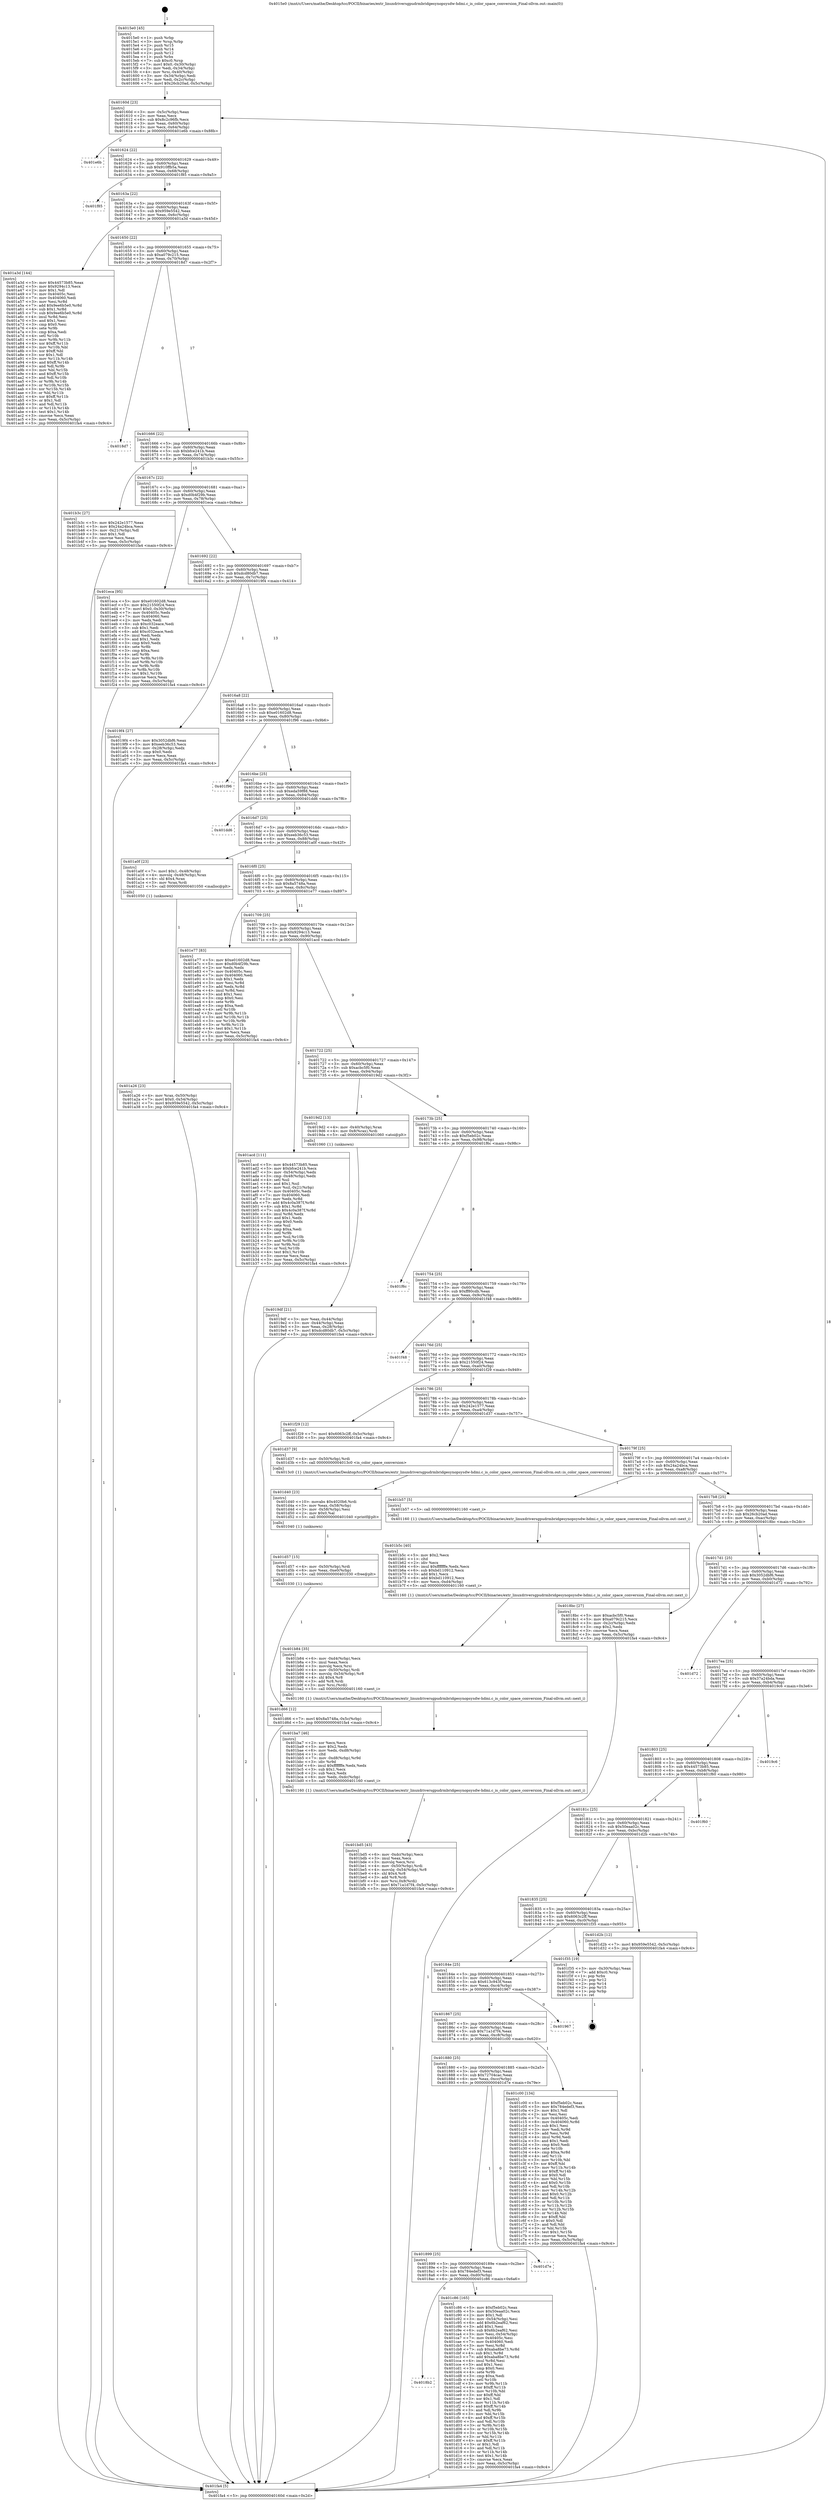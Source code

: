 digraph "0x4015e0" {
  label = "0x4015e0 (/mnt/c/Users/mathe/Desktop/tcc/POCII/binaries/extr_linuxdriversgpudrmbridgesynopsysdw-hdmi.c_is_color_space_conversion_Final-ollvm.out::main(0))"
  labelloc = "t"
  node[shape=record]

  Entry [label="",width=0.3,height=0.3,shape=circle,fillcolor=black,style=filled]
  "0x40160d" [label="{
     0x40160d [23]\l
     | [instrs]\l
     &nbsp;&nbsp;0x40160d \<+3\>: mov -0x5c(%rbp),%eax\l
     &nbsp;&nbsp;0x401610 \<+2\>: mov %eax,%ecx\l
     &nbsp;&nbsp;0x401612 \<+6\>: sub $0x8c2c96fb,%ecx\l
     &nbsp;&nbsp;0x401618 \<+3\>: mov %eax,-0x60(%rbp)\l
     &nbsp;&nbsp;0x40161b \<+3\>: mov %ecx,-0x64(%rbp)\l
     &nbsp;&nbsp;0x40161e \<+6\>: je 0000000000401e6b \<main+0x88b\>\l
  }"]
  "0x401e6b" [label="{
     0x401e6b\l
  }", style=dashed]
  "0x401624" [label="{
     0x401624 [22]\l
     | [instrs]\l
     &nbsp;&nbsp;0x401624 \<+5\>: jmp 0000000000401629 \<main+0x49\>\l
     &nbsp;&nbsp;0x401629 \<+3\>: mov -0x60(%rbp),%eax\l
     &nbsp;&nbsp;0x40162c \<+5\>: sub $0x910ffb5a,%eax\l
     &nbsp;&nbsp;0x401631 \<+3\>: mov %eax,-0x68(%rbp)\l
     &nbsp;&nbsp;0x401634 \<+6\>: je 0000000000401f85 \<main+0x9a5\>\l
  }"]
  Exit [label="",width=0.3,height=0.3,shape=circle,fillcolor=black,style=filled,peripheries=2]
  "0x401f85" [label="{
     0x401f85\l
  }", style=dashed]
  "0x40163a" [label="{
     0x40163a [22]\l
     | [instrs]\l
     &nbsp;&nbsp;0x40163a \<+5\>: jmp 000000000040163f \<main+0x5f\>\l
     &nbsp;&nbsp;0x40163f \<+3\>: mov -0x60(%rbp),%eax\l
     &nbsp;&nbsp;0x401642 \<+5\>: sub $0x959e5542,%eax\l
     &nbsp;&nbsp;0x401647 \<+3\>: mov %eax,-0x6c(%rbp)\l
     &nbsp;&nbsp;0x40164a \<+6\>: je 0000000000401a3d \<main+0x45d\>\l
  }"]
  "0x401d66" [label="{
     0x401d66 [12]\l
     | [instrs]\l
     &nbsp;&nbsp;0x401d66 \<+7\>: movl $0x8a5748a,-0x5c(%rbp)\l
     &nbsp;&nbsp;0x401d6d \<+5\>: jmp 0000000000401fa4 \<main+0x9c4\>\l
  }"]
  "0x401a3d" [label="{
     0x401a3d [144]\l
     | [instrs]\l
     &nbsp;&nbsp;0x401a3d \<+5\>: mov $0x44573b85,%eax\l
     &nbsp;&nbsp;0x401a42 \<+5\>: mov $0x9294c13,%ecx\l
     &nbsp;&nbsp;0x401a47 \<+2\>: mov $0x1,%dl\l
     &nbsp;&nbsp;0x401a49 \<+7\>: mov 0x40405c,%esi\l
     &nbsp;&nbsp;0x401a50 \<+7\>: mov 0x404060,%edi\l
     &nbsp;&nbsp;0x401a57 \<+3\>: mov %esi,%r8d\l
     &nbsp;&nbsp;0x401a5a \<+7\>: add $0x9ee6b5e0,%r8d\l
     &nbsp;&nbsp;0x401a61 \<+4\>: sub $0x1,%r8d\l
     &nbsp;&nbsp;0x401a65 \<+7\>: sub $0x9ee6b5e0,%r8d\l
     &nbsp;&nbsp;0x401a6c \<+4\>: imul %r8d,%esi\l
     &nbsp;&nbsp;0x401a70 \<+3\>: and $0x1,%esi\l
     &nbsp;&nbsp;0x401a73 \<+3\>: cmp $0x0,%esi\l
     &nbsp;&nbsp;0x401a76 \<+4\>: sete %r9b\l
     &nbsp;&nbsp;0x401a7a \<+3\>: cmp $0xa,%edi\l
     &nbsp;&nbsp;0x401a7d \<+4\>: setl %r10b\l
     &nbsp;&nbsp;0x401a81 \<+3\>: mov %r9b,%r11b\l
     &nbsp;&nbsp;0x401a84 \<+4\>: xor $0xff,%r11b\l
     &nbsp;&nbsp;0x401a88 \<+3\>: mov %r10b,%bl\l
     &nbsp;&nbsp;0x401a8b \<+3\>: xor $0xff,%bl\l
     &nbsp;&nbsp;0x401a8e \<+3\>: xor $0x1,%dl\l
     &nbsp;&nbsp;0x401a91 \<+3\>: mov %r11b,%r14b\l
     &nbsp;&nbsp;0x401a94 \<+4\>: and $0xff,%r14b\l
     &nbsp;&nbsp;0x401a98 \<+3\>: and %dl,%r9b\l
     &nbsp;&nbsp;0x401a9b \<+3\>: mov %bl,%r15b\l
     &nbsp;&nbsp;0x401a9e \<+4\>: and $0xff,%r15b\l
     &nbsp;&nbsp;0x401aa2 \<+3\>: and %dl,%r10b\l
     &nbsp;&nbsp;0x401aa5 \<+3\>: or %r9b,%r14b\l
     &nbsp;&nbsp;0x401aa8 \<+3\>: or %r10b,%r15b\l
     &nbsp;&nbsp;0x401aab \<+3\>: xor %r15b,%r14b\l
     &nbsp;&nbsp;0x401aae \<+3\>: or %bl,%r11b\l
     &nbsp;&nbsp;0x401ab1 \<+4\>: xor $0xff,%r11b\l
     &nbsp;&nbsp;0x401ab5 \<+3\>: or $0x1,%dl\l
     &nbsp;&nbsp;0x401ab8 \<+3\>: and %dl,%r11b\l
     &nbsp;&nbsp;0x401abb \<+3\>: or %r11b,%r14b\l
     &nbsp;&nbsp;0x401abe \<+4\>: test $0x1,%r14b\l
     &nbsp;&nbsp;0x401ac2 \<+3\>: cmovne %ecx,%eax\l
     &nbsp;&nbsp;0x401ac5 \<+3\>: mov %eax,-0x5c(%rbp)\l
     &nbsp;&nbsp;0x401ac8 \<+5\>: jmp 0000000000401fa4 \<main+0x9c4\>\l
  }"]
  "0x401650" [label="{
     0x401650 [22]\l
     | [instrs]\l
     &nbsp;&nbsp;0x401650 \<+5\>: jmp 0000000000401655 \<main+0x75\>\l
     &nbsp;&nbsp;0x401655 \<+3\>: mov -0x60(%rbp),%eax\l
     &nbsp;&nbsp;0x401658 \<+5\>: sub $0xa079c215,%eax\l
     &nbsp;&nbsp;0x40165d \<+3\>: mov %eax,-0x70(%rbp)\l
     &nbsp;&nbsp;0x401660 \<+6\>: je 00000000004018d7 \<main+0x2f7\>\l
  }"]
  "0x401d57" [label="{
     0x401d57 [15]\l
     | [instrs]\l
     &nbsp;&nbsp;0x401d57 \<+4\>: mov -0x50(%rbp),%rdi\l
     &nbsp;&nbsp;0x401d5b \<+6\>: mov %eax,-0xe0(%rbp)\l
     &nbsp;&nbsp;0x401d61 \<+5\>: call 0000000000401030 \<free@plt\>\l
     | [calls]\l
     &nbsp;&nbsp;0x401030 \{1\} (unknown)\l
  }"]
  "0x4018d7" [label="{
     0x4018d7\l
  }", style=dashed]
  "0x401666" [label="{
     0x401666 [22]\l
     | [instrs]\l
     &nbsp;&nbsp;0x401666 \<+5\>: jmp 000000000040166b \<main+0x8b\>\l
     &nbsp;&nbsp;0x40166b \<+3\>: mov -0x60(%rbp),%eax\l
     &nbsp;&nbsp;0x40166e \<+5\>: sub $0xbfce241b,%eax\l
     &nbsp;&nbsp;0x401673 \<+3\>: mov %eax,-0x74(%rbp)\l
     &nbsp;&nbsp;0x401676 \<+6\>: je 0000000000401b3c \<main+0x55c\>\l
  }"]
  "0x401d40" [label="{
     0x401d40 [23]\l
     | [instrs]\l
     &nbsp;&nbsp;0x401d40 \<+10\>: movabs $0x4020b6,%rdi\l
     &nbsp;&nbsp;0x401d4a \<+3\>: mov %eax,-0x58(%rbp)\l
     &nbsp;&nbsp;0x401d4d \<+3\>: mov -0x58(%rbp),%esi\l
     &nbsp;&nbsp;0x401d50 \<+2\>: mov $0x0,%al\l
     &nbsp;&nbsp;0x401d52 \<+5\>: call 0000000000401040 \<printf@plt\>\l
     | [calls]\l
     &nbsp;&nbsp;0x401040 \{1\} (unknown)\l
  }"]
  "0x401b3c" [label="{
     0x401b3c [27]\l
     | [instrs]\l
     &nbsp;&nbsp;0x401b3c \<+5\>: mov $0x242e1577,%eax\l
     &nbsp;&nbsp;0x401b41 \<+5\>: mov $0x24a24bca,%ecx\l
     &nbsp;&nbsp;0x401b46 \<+3\>: mov -0x21(%rbp),%dl\l
     &nbsp;&nbsp;0x401b49 \<+3\>: test $0x1,%dl\l
     &nbsp;&nbsp;0x401b4c \<+3\>: cmovne %ecx,%eax\l
     &nbsp;&nbsp;0x401b4f \<+3\>: mov %eax,-0x5c(%rbp)\l
     &nbsp;&nbsp;0x401b52 \<+5\>: jmp 0000000000401fa4 \<main+0x9c4\>\l
  }"]
  "0x40167c" [label="{
     0x40167c [22]\l
     | [instrs]\l
     &nbsp;&nbsp;0x40167c \<+5\>: jmp 0000000000401681 \<main+0xa1\>\l
     &nbsp;&nbsp;0x401681 \<+3\>: mov -0x60(%rbp),%eax\l
     &nbsp;&nbsp;0x401684 \<+5\>: sub $0xd0b4f29b,%eax\l
     &nbsp;&nbsp;0x401689 \<+3\>: mov %eax,-0x78(%rbp)\l
     &nbsp;&nbsp;0x40168c \<+6\>: je 0000000000401eca \<main+0x8ea\>\l
  }"]
  "0x4018b2" [label="{
     0x4018b2\l
  }", style=dashed]
  "0x401eca" [label="{
     0x401eca [95]\l
     | [instrs]\l
     &nbsp;&nbsp;0x401eca \<+5\>: mov $0xe01602d8,%eax\l
     &nbsp;&nbsp;0x401ecf \<+5\>: mov $0x21550f24,%ecx\l
     &nbsp;&nbsp;0x401ed4 \<+7\>: movl $0x0,-0x30(%rbp)\l
     &nbsp;&nbsp;0x401edb \<+7\>: mov 0x40405c,%edx\l
     &nbsp;&nbsp;0x401ee2 \<+7\>: mov 0x404060,%esi\l
     &nbsp;&nbsp;0x401ee9 \<+2\>: mov %edx,%edi\l
     &nbsp;&nbsp;0x401eeb \<+6\>: sub $0xc032eace,%edi\l
     &nbsp;&nbsp;0x401ef1 \<+3\>: sub $0x1,%edi\l
     &nbsp;&nbsp;0x401ef4 \<+6\>: add $0xc032eace,%edi\l
     &nbsp;&nbsp;0x401efa \<+3\>: imul %edi,%edx\l
     &nbsp;&nbsp;0x401efd \<+3\>: and $0x1,%edx\l
     &nbsp;&nbsp;0x401f00 \<+3\>: cmp $0x0,%edx\l
     &nbsp;&nbsp;0x401f03 \<+4\>: sete %r8b\l
     &nbsp;&nbsp;0x401f07 \<+3\>: cmp $0xa,%esi\l
     &nbsp;&nbsp;0x401f0a \<+4\>: setl %r9b\l
     &nbsp;&nbsp;0x401f0e \<+3\>: mov %r8b,%r10b\l
     &nbsp;&nbsp;0x401f11 \<+3\>: and %r9b,%r10b\l
     &nbsp;&nbsp;0x401f14 \<+3\>: xor %r9b,%r8b\l
     &nbsp;&nbsp;0x401f17 \<+3\>: or %r8b,%r10b\l
     &nbsp;&nbsp;0x401f1a \<+4\>: test $0x1,%r10b\l
     &nbsp;&nbsp;0x401f1e \<+3\>: cmovne %ecx,%eax\l
     &nbsp;&nbsp;0x401f21 \<+3\>: mov %eax,-0x5c(%rbp)\l
     &nbsp;&nbsp;0x401f24 \<+5\>: jmp 0000000000401fa4 \<main+0x9c4\>\l
  }"]
  "0x401692" [label="{
     0x401692 [22]\l
     | [instrs]\l
     &nbsp;&nbsp;0x401692 \<+5\>: jmp 0000000000401697 \<main+0xb7\>\l
     &nbsp;&nbsp;0x401697 \<+3\>: mov -0x60(%rbp),%eax\l
     &nbsp;&nbsp;0x40169a \<+5\>: sub $0xdcd80db7,%eax\l
     &nbsp;&nbsp;0x40169f \<+3\>: mov %eax,-0x7c(%rbp)\l
     &nbsp;&nbsp;0x4016a2 \<+6\>: je 00000000004019f4 \<main+0x414\>\l
  }"]
  "0x401c86" [label="{
     0x401c86 [165]\l
     | [instrs]\l
     &nbsp;&nbsp;0x401c86 \<+5\>: mov $0xf5eb02c,%eax\l
     &nbsp;&nbsp;0x401c8b \<+5\>: mov $0x50eaa02c,%ecx\l
     &nbsp;&nbsp;0x401c90 \<+2\>: mov $0x1,%dl\l
     &nbsp;&nbsp;0x401c92 \<+3\>: mov -0x54(%rbp),%esi\l
     &nbsp;&nbsp;0x401c95 \<+6\>: add $0x6b2eaf62,%esi\l
     &nbsp;&nbsp;0x401c9b \<+3\>: add $0x1,%esi\l
     &nbsp;&nbsp;0x401c9e \<+6\>: sub $0x6b2eaf62,%esi\l
     &nbsp;&nbsp;0x401ca4 \<+3\>: mov %esi,-0x54(%rbp)\l
     &nbsp;&nbsp;0x401ca7 \<+7\>: mov 0x40405c,%esi\l
     &nbsp;&nbsp;0x401cae \<+7\>: mov 0x404060,%edi\l
     &nbsp;&nbsp;0x401cb5 \<+3\>: mov %esi,%r8d\l
     &nbsp;&nbsp;0x401cb8 \<+7\>: sub $0xaba8be73,%r8d\l
     &nbsp;&nbsp;0x401cbf \<+4\>: sub $0x1,%r8d\l
     &nbsp;&nbsp;0x401cc3 \<+7\>: add $0xaba8be73,%r8d\l
     &nbsp;&nbsp;0x401cca \<+4\>: imul %r8d,%esi\l
     &nbsp;&nbsp;0x401cce \<+3\>: and $0x1,%esi\l
     &nbsp;&nbsp;0x401cd1 \<+3\>: cmp $0x0,%esi\l
     &nbsp;&nbsp;0x401cd4 \<+4\>: sete %r9b\l
     &nbsp;&nbsp;0x401cd8 \<+3\>: cmp $0xa,%edi\l
     &nbsp;&nbsp;0x401cdb \<+4\>: setl %r10b\l
     &nbsp;&nbsp;0x401cdf \<+3\>: mov %r9b,%r11b\l
     &nbsp;&nbsp;0x401ce2 \<+4\>: xor $0xff,%r11b\l
     &nbsp;&nbsp;0x401ce6 \<+3\>: mov %r10b,%bl\l
     &nbsp;&nbsp;0x401ce9 \<+3\>: xor $0xff,%bl\l
     &nbsp;&nbsp;0x401cec \<+3\>: xor $0x1,%dl\l
     &nbsp;&nbsp;0x401cef \<+3\>: mov %r11b,%r14b\l
     &nbsp;&nbsp;0x401cf2 \<+4\>: and $0xff,%r14b\l
     &nbsp;&nbsp;0x401cf6 \<+3\>: and %dl,%r9b\l
     &nbsp;&nbsp;0x401cf9 \<+3\>: mov %bl,%r15b\l
     &nbsp;&nbsp;0x401cfc \<+4\>: and $0xff,%r15b\l
     &nbsp;&nbsp;0x401d00 \<+3\>: and %dl,%r10b\l
     &nbsp;&nbsp;0x401d03 \<+3\>: or %r9b,%r14b\l
     &nbsp;&nbsp;0x401d06 \<+3\>: or %r10b,%r15b\l
     &nbsp;&nbsp;0x401d09 \<+3\>: xor %r15b,%r14b\l
     &nbsp;&nbsp;0x401d0c \<+3\>: or %bl,%r11b\l
     &nbsp;&nbsp;0x401d0f \<+4\>: xor $0xff,%r11b\l
     &nbsp;&nbsp;0x401d13 \<+3\>: or $0x1,%dl\l
     &nbsp;&nbsp;0x401d16 \<+3\>: and %dl,%r11b\l
     &nbsp;&nbsp;0x401d19 \<+3\>: or %r11b,%r14b\l
     &nbsp;&nbsp;0x401d1c \<+4\>: test $0x1,%r14b\l
     &nbsp;&nbsp;0x401d20 \<+3\>: cmovne %ecx,%eax\l
     &nbsp;&nbsp;0x401d23 \<+3\>: mov %eax,-0x5c(%rbp)\l
     &nbsp;&nbsp;0x401d26 \<+5\>: jmp 0000000000401fa4 \<main+0x9c4\>\l
  }"]
  "0x4019f4" [label="{
     0x4019f4 [27]\l
     | [instrs]\l
     &nbsp;&nbsp;0x4019f4 \<+5\>: mov $0x3052dbf6,%eax\l
     &nbsp;&nbsp;0x4019f9 \<+5\>: mov $0xeeb36c53,%ecx\l
     &nbsp;&nbsp;0x4019fe \<+3\>: mov -0x28(%rbp),%edx\l
     &nbsp;&nbsp;0x401a01 \<+3\>: cmp $0x0,%edx\l
     &nbsp;&nbsp;0x401a04 \<+3\>: cmove %ecx,%eax\l
     &nbsp;&nbsp;0x401a07 \<+3\>: mov %eax,-0x5c(%rbp)\l
     &nbsp;&nbsp;0x401a0a \<+5\>: jmp 0000000000401fa4 \<main+0x9c4\>\l
  }"]
  "0x4016a8" [label="{
     0x4016a8 [22]\l
     | [instrs]\l
     &nbsp;&nbsp;0x4016a8 \<+5\>: jmp 00000000004016ad \<main+0xcd\>\l
     &nbsp;&nbsp;0x4016ad \<+3\>: mov -0x60(%rbp),%eax\l
     &nbsp;&nbsp;0x4016b0 \<+5\>: sub $0xe01602d8,%eax\l
     &nbsp;&nbsp;0x4016b5 \<+3\>: mov %eax,-0x80(%rbp)\l
     &nbsp;&nbsp;0x4016b8 \<+6\>: je 0000000000401f96 \<main+0x9b6\>\l
  }"]
  "0x401899" [label="{
     0x401899 [25]\l
     | [instrs]\l
     &nbsp;&nbsp;0x401899 \<+5\>: jmp 000000000040189e \<main+0x2be\>\l
     &nbsp;&nbsp;0x40189e \<+3\>: mov -0x60(%rbp),%eax\l
     &nbsp;&nbsp;0x4018a1 \<+5\>: sub $0x784edef3,%eax\l
     &nbsp;&nbsp;0x4018a6 \<+6\>: mov %eax,-0xd0(%rbp)\l
     &nbsp;&nbsp;0x4018ac \<+6\>: je 0000000000401c86 \<main+0x6a6\>\l
  }"]
  "0x401f96" [label="{
     0x401f96\l
  }", style=dashed]
  "0x4016be" [label="{
     0x4016be [25]\l
     | [instrs]\l
     &nbsp;&nbsp;0x4016be \<+5\>: jmp 00000000004016c3 \<main+0xe3\>\l
     &nbsp;&nbsp;0x4016c3 \<+3\>: mov -0x60(%rbp),%eax\l
     &nbsp;&nbsp;0x4016c6 \<+5\>: sub $0xeda59f88,%eax\l
     &nbsp;&nbsp;0x4016cb \<+6\>: mov %eax,-0x84(%rbp)\l
     &nbsp;&nbsp;0x4016d1 \<+6\>: je 0000000000401dd6 \<main+0x7f6\>\l
  }"]
  "0x401d7e" [label="{
     0x401d7e\l
  }", style=dashed]
  "0x401dd6" [label="{
     0x401dd6\l
  }", style=dashed]
  "0x4016d7" [label="{
     0x4016d7 [25]\l
     | [instrs]\l
     &nbsp;&nbsp;0x4016d7 \<+5\>: jmp 00000000004016dc \<main+0xfc\>\l
     &nbsp;&nbsp;0x4016dc \<+3\>: mov -0x60(%rbp),%eax\l
     &nbsp;&nbsp;0x4016df \<+5\>: sub $0xeeb36c53,%eax\l
     &nbsp;&nbsp;0x4016e4 \<+6\>: mov %eax,-0x88(%rbp)\l
     &nbsp;&nbsp;0x4016ea \<+6\>: je 0000000000401a0f \<main+0x42f\>\l
  }"]
  "0x401880" [label="{
     0x401880 [25]\l
     | [instrs]\l
     &nbsp;&nbsp;0x401880 \<+5\>: jmp 0000000000401885 \<main+0x2a5\>\l
     &nbsp;&nbsp;0x401885 \<+3\>: mov -0x60(%rbp),%eax\l
     &nbsp;&nbsp;0x401888 \<+5\>: sub $0x72704cac,%eax\l
     &nbsp;&nbsp;0x40188d \<+6\>: mov %eax,-0xcc(%rbp)\l
     &nbsp;&nbsp;0x401893 \<+6\>: je 0000000000401d7e \<main+0x79e\>\l
  }"]
  "0x401a0f" [label="{
     0x401a0f [23]\l
     | [instrs]\l
     &nbsp;&nbsp;0x401a0f \<+7\>: movl $0x1,-0x48(%rbp)\l
     &nbsp;&nbsp;0x401a16 \<+4\>: movslq -0x48(%rbp),%rax\l
     &nbsp;&nbsp;0x401a1a \<+4\>: shl $0x4,%rax\l
     &nbsp;&nbsp;0x401a1e \<+3\>: mov %rax,%rdi\l
     &nbsp;&nbsp;0x401a21 \<+5\>: call 0000000000401050 \<malloc@plt\>\l
     | [calls]\l
     &nbsp;&nbsp;0x401050 \{1\} (unknown)\l
  }"]
  "0x4016f0" [label="{
     0x4016f0 [25]\l
     | [instrs]\l
     &nbsp;&nbsp;0x4016f0 \<+5\>: jmp 00000000004016f5 \<main+0x115\>\l
     &nbsp;&nbsp;0x4016f5 \<+3\>: mov -0x60(%rbp),%eax\l
     &nbsp;&nbsp;0x4016f8 \<+5\>: sub $0x8a5748a,%eax\l
     &nbsp;&nbsp;0x4016fd \<+6\>: mov %eax,-0x8c(%rbp)\l
     &nbsp;&nbsp;0x401703 \<+6\>: je 0000000000401e77 \<main+0x897\>\l
  }"]
  "0x401c00" [label="{
     0x401c00 [134]\l
     | [instrs]\l
     &nbsp;&nbsp;0x401c00 \<+5\>: mov $0xf5eb02c,%eax\l
     &nbsp;&nbsp;0x401c05 \<+5\>: mov $0x784edef3,%ecx\l
     &nbsp;&nbsp;0x401c0a \<+2\>: mov $0x1,%dl\l
     &nbsp;&nbsp;0x401c0c \<+2\>: xor %esi,%esi\l
     &nbsp;&nbsp;0x401c0e \<+7\>: mov 0x40405c,%edi\l
     &nbsp;&nbsp;0x401c15 \<+8\>: mov 0x404060,%r8d\l
     &nbsp;&nbsp;0x401c1d \<+3\>: sub $0x1,%esi\l
     &nbsp;&nbsp;0x401c20 \<+3\>: mov %edi,%r9d\l
     &nbsp;&nbsp;0x401c23 \<+3\>: add %esi,%r9d\l
     &nbsp;&nbsp;0x401c26 \<+4\>: imul %r9d,%edi\l
     &nbsp;&nbsp;0x401c2a \<+3\>: and $0x1,%edi\l
     &nbsp;&nbsp;0x401c2d \<+3\>: cmp $0x0,%edi\l
     &nbsp;&nbsp;0x401c30 \<+4\>: sete %r10b\l
     &nbsp;&nbsp;0x401c34 \<+4\>: cmp $0xa,%r8d\l
     &nbsp;&nbsp;0x401c38 \<+4\>: setl %r11b\l
     &nbsp;&nbsp;0x401c3c \<+3\>: mov %r10b,%bl\l
     &nbsp;&nbsp;0x401c3f \<+3\>: xor $0xff,%bl\l
     &nbsp;&nbsp;0x401c42 \<+3\>: mov %r11b,%r14b\l
     &nbsp;&nbsp;0x401c45 \<+4\>: xor $0xff,%r14b\l
     &nbsp;&nbsp;0x401c49 \<+3\>: xor $0x0,%dl\l
     &nbsp;&nbsp;0x401c4c \<+3\>: mov %bl,%r15b\l
     &nbsp;&nbsp;0x401c4f \<+4\>: and $0x0,%r15b\l
     &nbsp;&nbsp;0x401c53 \<+3\>: and %dl,%r10b\l
     &nbsp;&nbsp;0x401c56 \<+3\>: mov %r14b,%r12b\l
     &nbsp;&nbsp;0x401c59 \<+4\>: and $0x0,%r12b\l
     &nbsp;&nbsp;0x401c5d \<+3\>: and %dl,%r11b\l
     &nbsp;&nbsp;0x401c60 \<+3\>: or %r10b,%r15b\l
     &nbsp;&nbsp;0x401c63 \<+3\>: or %r11b,%r12b\l
     &nbsp;&nbsp;0x401c66 \<+3\>: xor %r12b,%r15b\l
     &nbsp;&nbsp;0x401c69 \<+3\>: or %r14b,%bl\l
     &nbsp;&nbsp;0x401c6c \<+3\>: xor $0xff,%bl\l
     &nbsp;&nbsp;0x401c6f \<+3\>: or $0x0,%dl\l
     &nbsp;&nbsp;0x401c72 \<+2\>: and %dl,%bl\l
     &nbsp;&nbsp;0x401c74 \<+3\>: or %bl,%r15b\l
     &nbsp;&nbsp;0x401c77 \<+4\>: test $0x1,%r15b\l
     &nbsp;&nbsp;0x401c7b \<+3\>: cmovne %ecx,%eax\l
     &nbsp;&nbsp;0x401c7e \<+3\>: mov %eax,-0x5c(%rbp)\l
     &nbsp;&nbsp;0x401c81 \<+5\>: jmp 0000000000401fa4 \<main+0x9c4\>\l
  }"]
  "0x401e77" [label="{
     0x401e77 [83]\l
     | [instrs]\l
     &nbsp;&nbsp;0x401e77 \<+5\>: mov $0xe01602d8,%eax\l
     &nbsp;&nbsp;0x401e7c \<+5\>: mov $0xd0b4f29b,%ecx\l
     &nbsp;&nbsp;0x401e81 \<+2\>: xor %edx,%edx\l
     &nbsp;&nbsp;0x401e83 \<+7\>: mov 0x40405c,%esi\l
     &nbsp;&nbsp;0x401e8a \<+7\>: mov 0x404060,%edi\l
     &nbsp;&nbsp;0x401e91 \<+3\>: sub $0x1,%edx\l
     &nbsp;&nbsp;0x401e94 \<+3\>: mov %esi,%r8d\l
     &nbsp;&nbsp;0x401e97 \<+3\>: add %edx,%r8d\l
     &nbsp;&nbsp;0x401e9a \<+4\>: imul %r8d,%esi\l
     &nbsp;&nbsp;0x401e9e \<+3\>: and $0x1,%esi\l
     &nbsp;&nbsp;0x401ea1 \<+3\>: cmp $0x0,%esi\l
     &nbsp;&nbsp;0x401ea4 \<+4\>: sete %r9b\l
     &nbsp;&nbsp;0x401ea8 \<+3\>: cmp $0xa,%edi\l
     &nbsp;&nbsp;0x401eab \<+4\>: setl %r10b\l
     &nbsp;&nbsp;0x401eaf \<+3\>: mov %r9b,%r11b\l
     &nbsp;&nbsp;0x401eb2 \<+3\>: and %r10b,%r11b\l
     &nbsp;&nbsp;0x401eb5 \<+3\>: xor %r10b,%r9b\l
     &nbsp;&nbsp;0x401eb8 \<+3\>: or %r9b,%r11b\l
     &nbsp;&nbsp;0x401ebb \<+4\>: test $0x1,%r11b\l
     &nbsp;&nbsp;0x401ebf \<+3\>: cmovne %ecx,%eax\l
     &nbsp;&nbsp;0x401ec2 \<+3\>: mov %eax,-0x5c(%rbp)\l
     &nbsp;&nbsp;0x401ec5 \<+5\>: jmp 0000000000401fa4 \<main+0x9c4\>\l
  }"]
  "0x401709" [label="{
     0x401709 [25]\l
     | [instrs]\l
     &nbsp;&nbsp;0x401709 \<+5\>: jmp 000000000040170e \<main+0x12e\>\l
     &nbsp;&nbsp;0x40170e \<+3\>: mov -0x60(%rbp),%eax\l
     &nbsp;&nbsp;0x401711 \<+5\>: sub $0x9294c13,%eax\l
     &nbsp;&nbsp;0x401716 \<+6\>: mov %eax,-0x90(%rbp)\l
     &nbsp;&nbsp;0x40171c \<+6\>: je 0000000000401acd \<main+0x4ed\>\l
  }"]
  "0x401867" [label="{
     0x401867 [25]\l
     | [instrs]\l
     &nbsp;&nbsp;0x401867 \<+5\>: jmp 000000000040186c \<main+0x28c\>\l
     &nbsp;&nbsp;0x40186c \<+3\>: mov -0x60(%rbp),%eax\l
     &nbsp;&nbsp;0x40186f \<+5\>: sub $0x71a1d7f4,%eax\l
     &nbsp;&nbsp;0x401874 \<+6\>: mov %eax,-0xc8(%rbp)\l
     &nbsp;&nbsp;0x40187a \<+6\>: je 0000000000401c00 \<main+0x620\>\l
  }"]
  "0x401acd" [label="{
     0x401acd [111]\l
     | [instrs]\l
     &nbsp;&nbsp;0x401acd \<+5\>: mov $0x44573b85,%eax\l
     &nbsp;&nbsp;0x401ad2 \<+5\>: mov $0xbfce241b,%ecx\l
     &nbsp;&nbsp;0x401ad7 \<+3\>: mov -0x54(%rbp),%edx\l
     &nbsp;&nbsp;0x401ada \<+3\>: cmp -0x48(%rbp),%edx\l
     &nbsp;&nbsp;0x401add \<+4\>: setl %sil\l
     &nbsp;&nbsp;0x401ae1 \<+4\>: and $0x1,%sil\l
     &nbsp;&nbsp;0x401ae5 \<+4\>: mov %sil,-0x21(%rbp)\l
     &nbsp;&nbsp;0x401ae9 \<+7\>: mov 0x40405c,%edx\l
     &nbsp;&nbsp;0x401af0 \<+7\>: mov 0x404060,%edi\l
     &nbsp;&nbsp;0x401af7 \<+3\>: mov %edx,%r8d\l
     &nbsp;&nbsp;0x401afa \<+7\>: add $0x4c0a387f,%r8d\l
     &nbsp;&nbsp;0x401b01 \<+4\>: sub $0x1,%r8d\l
     &nbsp;&nbsp;0x401b05 \<+7\>: sub $0x4c0a387f,%r8d\l
     &nbsp;&nbsp;0x401b0c \<+4\>: imul %r8d,%edx\l
     &nbsp;&nbsp;0x401b10 \<+3\>: and $0x1,%edx\l
     &nbsp;&nbsp;0x401b13 \<+3\>: cmp $0x0,%edx\l
     &nbsp;&nbsp;0x401b16 \<+4\>: sete %sil\l
     &nbsp;&nbsp;0x401b1a \<+3\>: cmp $0xa,%edi\l
     &nbsp;&nbsp;0x401b1d \<+4\>: setl %r9b\l
     &nbsp;&nbsp;0x401b21 \<+3\>: mov %sil,%r10b\l
     &nbsp;&nbsp;0x401b24 \<+3\>: and %r9b,%r10b\l
     &nbsp;&nbsp;0x401b27 \<+3\>: xor %r9b,%sil\l
     &nbsp;&nbsp;0x401b2a \<+3\>: or %sil,%r10b\l
     &nbsp;&nbsp;0x401b2d \<+4\>: test $0x1,%r10b\l
     &nbsp;&nbsp;0x401b31 \<+3\>: cmovne %ecx,%eax\l
     &nbsp;&nbsp;0x401b34 \<+3\>: mov %eax,-0x5c(%rbp)\l
     &nbsp;&nbsp;0x401b37 \<+5\>: jmp 0000000000401fa4 \<main+0x9c4\>\l
  }"]
  "0x401722" [label="{
     0x401722 [25]\l
     | [instrs]\l
     &nbsp;&nbsp;0x401722 \<+5\>: jmp 0000000000401727 \<main+0x147\>\l
     &nbsp;&nbsp;0x401727 \<+3\>: mov -0x60(%rbp),%eax\l
     &nbsp;&nbsp;0x40172a \<+5\>: sub $0xacbc5f0,%eax\l
     &nbsp;&nbsp;0x40172f \<+6\>: mov %eax,-0x94(%rbp)\l
     &nbsp;&nbsp;0x401735 \<+6\>: je 00000000004019d2 \<main+0x3f2\>\l
  }"]
  "0x401967" [label="{
     0x401967\l
  }", style=dashed]
  "0x4019d2" [label="{
     0x4019d2 [13]\l
     | [instrs]\l
     &nbsp;&nbsp;0x4019d2 \<+4\>: mov -0x40(%rbp),%rax\l
     &nbsp;&nbsp;0x4019d6 \<+4\>: mov 0x8(%rax),%rdi\l
     &nbsp;&nbsp;0x4019da \<+5\>: call 0000000000401060 \<atoi@plt\>\l
     | [calls]\l
     &nbsp;&nbsp;0x401060 \{1\} (unknown)\l
  }"]
  "0x40173b" [label="{
     0x40173b [25]\l
     | [instrs]\l
     &nbsp;&nbsp;0x40173b \<+5\>: jmp 0000000000401740 \<main+0x160\>\l
     &nbsp;&nbsp;0x401740 \<+3\>: mov -0x60(%rbp),%eax\l
     &nbsp;&nbsp;0x401743 \<+5\>: sub $0xf5eb02c,%eax\l
     &nbsp;&nbsp;0x401748 \<+6\>: mov %eax,-0x98(%rbp)\l
     &nbsp;&nbsp;0x40174e \<+6\>: je 0000000000401f6c \<main+0x98c\>\l
  }"]
  "0x40184e" [label="{
     0x40184e [25]\l
     | [instrs]\l
     &nbsp;&nbsp;0x40184e \<+5\>: jmp 0000000000401853 \<main+0x273\>\l
     &nbsp;&nbsp;0x401853 \<+3\>: mov -0x60(%rbp),%eax\l
     &nbsp;&nbsp;0x401856 \<+5\>: sub $0x613c943f,%eax\l
     &nbsp;&nbsp;0x40185b \<+6\>: mov %eax,-0xc4(%rbp)\l
     &nbsp;&nbsp;0x401861 \<+6\>: je 0000000000401967 \<main+0x387\>\l
  }"]
  "0x401f6c" [label="{
     0x401f6c\l
  }", style=dashed]
  "0x401754" [label="{
     0x401754 [25]\l
     | [instrs]\l
     &nbsp;&nbsp;0x401754 \<+5\>: jmp 0000000000401759 \<main+0x179\>\l
     &nbsp;&nbsp;0x401759 \<+3\>: mov -0x60(%rbp),%eax\l
     &nbsp;&nbsp;0x40175c \<+5\>: sub $0xff80cdb,%eax\l
     &nbsp;&nbsp;0x401761 \<+6\>: mov %eax,-0x9c(%rbp)\l
     &nbsp;&nbsp;0x401767 \<+6\>: je 0000000000401f48 \<main+0x968\>\l
  }"]
  "0x401f35" [label="{
     0x401f35 [19]\l
     | [instrs]\l
     &nbsp;&nbsp;0x401f35 \<+3\>: mov -0x30(%rbp),%eax\l
     &nbsp;&nbsp;0x401f38 \<+7\>: add $0xc0,%rsp\l
     &nbsp;&nbsp;0x401f3f \<+1\>: pop %rbx\l
     &nbsp;&nbsp;0x401f40 \<+2\>: pop %r12\l
     &nbsp;&nbsp;0x401f42 \<+2\>: pop %r14\l
     &nbsp;&nbsp;0x401f44 \<+2\>: pop %r15\l
     &nbsp;&nbsp;0x401f46 \<+1\>: pop %rbp\l
     &nbsp;&nbsp;0x401f47 \<+1\>: ret\l
  }"]
  "0x401f48" [label="{
     0x401f48\l
  }", style=dashed]
  "0x40176d" [label="{
     0x40176d [25]\l
     | [instrs]\l
     &nbsp;&nbsp;0x40176d \<+5\>: jmp 0000000000401772 \<main+0x192\>\l
     &nbsp;&nbsp;0x401772 \<+3\>: mov -0x60(%rbp),%eax\l
     &nbsp;&nbsp;0x401775 \<+5\>: sub $0x21550f24,%eax\l
     &nbsp;&nbsp;0x40177a \<+6\>: mov %eax,-0xa0(%rbp)\l
     &nbsp;&nbsp;0x401780 \<+6\>: je 0000000000401f29 \<main+0x949\>\l
  }"]
  "0x401835" [label="{
     0x401835 [25]\l
     | [instrs]\l
     &nbsp;&nbsp;0x401835 \<+5\>: jmp 000000000040183a \<main+0x25a\>\l
     &nbsp;&nbsp;0x40183a \<+3\>: mov -0x60(%rbp),%eax\l
     &nbsp;&nbsp;0x40183d \<+5\>: sub $0x6063c2ff,%eax\l
     &nbsp;&nbsp;0x401842 \<+6\>: mov %eax,-0xc0(%rbp)\l
     &nbsp;&nbsp;0x401848 \<+6\>: je 0000000000401f35 \<main+0x955\>\l
  }"]
  "0x401f29" [label="{
     0x401f29 [12]\l
     | [instrs]\l
     &nbsp;&nbsp;0x401f29 \<+7\>: movl $0x6063c2ff,-0x5c(%rbp)\l
     &nbsp;&nbsp;0x401f30 \<+5\>: jmp 0000000000401fa4 \<main+0x9c4\>\l
  }"]
  "0x401786" [label="{
     0x401786 [25]\l
     | [instrs]\l
     &nbsp;&nbsp;0x401786 \<+5\>: jmp 000000000040178b \<main+0x1ab\>\l
     &nbsp;&nbsp;0x40178b \<+3\>: mov -0x60(%rbp),%eax\l
     &nbsp;&nbsp;0x40178e \<+5\>: sub $0x242e1577,%eax\l
     &nbsp;&nbsp;0x401793 \<+6\>: mov %eax,-0xa4(%rbp)\l
     &nbsp;&nbsp;0x401799 \<+6\>: je 0000000000401d37 \<main+0x757\>\l
  }"]
  "0x401d2b" [label="{
     0x401d2b [12]\l
     | [instrs]\l
     &nbsp;&nbsp;0x401d2b \<+7\>: movl $0x959e5542,-0x5c(%rbp)\l
     &nbsp;&nbsp;0x401d32 \<+5\>: jmp 0000000000401fa4 \<main+0x9c4\>\l
  }"]
  "0x401d37" [label="{
     0x401d37 [9]\l
     | [instrs]\l
     &nbsp;&nbsp;0x401d37 \<+4\>: mov -0x50(%rbp),%rdi\l
     &nbsp;&nbsp;0x401d3b \<+5\>: call 00000000004013c0 \<is_color_space_conversion\>\l
     | [calls]\l
     &nbsp;&nbsp;0x4013c0 \{1\} (/mnt/c/Users/mathe/Desktop/tcc/POCII/binaries/extr_linuxdriversgpudrmbridgesynopsysdw-hdmi.c_is_color_space_conversion_Final-ollvm.out::is_color_space_conversion)\l
  }"]
  "0x40179f" [label="{
     0x40179f [25]\l
     | [instrs]\l
     &nbsp;&nbsp;0x40179f \<+5\>: jmp 00000000004017a4 \<main+0x1c4\>\l
     &nbsp;&nbsp;0x4017a4 \<+3\>: mov -0x60(%rbp),%eax\l
     &nbsp;&nbsp;0x4017a7 \<+5\>: sub $0x24a24bca,%eax\l
     &nbsp;&nbsp;0x4017ac \<+6\>: mov %eax,-0xa8(%rbp)\l
     &nbsp;&nbsp;0x4017b2 \<+6\>: je 0000000000401b57 \<main+0x577\>\l
  }"]
  "0x40181c" [label="{
     0x40181c [25]\l
     | [instrs]\l
     &nbsp;&nbsp;0x40181c \<+5\>: jmp 0000000000401821 \<main+0x241\>\l
     &nbsp;&nbsp;0x401821 \<+3\>: mov -0x60(%rbp),%eax\l
     &nbsp;&nbsp;0x401824 \<+5\>: sub $0x50eaa02c,%eax\l
     &nbsp;&nbsp;0x401829 \<+6\>: mov %eax,-0xbc(%rbp)\l
     &nbsp;&nbsp;0x40182f \<+6\>: je 0000000000401d2b \<main+0x74b\>\l
  }"]
  "0x401b57" [label="{
     0x401b57 [5]\l
     | [instrs]\l
     &nbsp;&nbsp;0x401b57 \<+5\>: call 0000000000401160 \<next_i\>\l
     | [calls]\l
     &nbsp;&nbsp;0x401160 \{1\} (/mnt/c/Users/mathe/Desktop/tcc/POCII/binaries/extr_linuxdriversgpudrmbridgesynopsysdw-hdmi.c_is_color_space_conversion_Final-ollvm.out::next_i)\l
  }"]
  "0x4017b8" [label="{
     0x4017b8 [25]\l
     | [instrs]\l
     &nbsp;&nbsp;0x4017b8 \<+5\>: jmp 00000000004017bd \<main+0x1dd\>\l
     &nbsp;&nbsp;0x4017bd \<+3\>: mov -0x60(%rbp),%eax\l
     &nbsp;&nbsp;0x4017c0 \<+5\>: sub $0x26cb20ad,%eax\l
     &nbsp;&nbsp;0x4017c5 \<+6\>: mov %eax,-0xac(%rbp)\l
     &nbsp;&nbsp;0x4017cb \<+6\>: je 00000000004018bc \<main+0x2dc\>\l
  }"]
  "0x401f60" [label="{
     0x401f60\l
  }", style=dashed]
  "0x4018bc" [label="{
     0x4018bc [27]\l
     | [instrs]\l
     &nbsp;&nbsp;0x4018bc \<+5\>: mov $0xacbc5f0,%eax\l
     &nbsp;&nbsp;0x4018c1 \<+5\>: mov $0xa079c215,%ecx\l
     &nbsp;&nbsp;0x4018c6 \<+3\>: mov -0x2c(%rbp),%edx\l
     &nbsp;&nbsp;0x4018c9 \<+3\>: cmp $0x2,%edx\l
     &nbsp;&nbsp;0x4018cc \<+3\>: cmovne %ecx,%eax\l
     &nbsp;&nbsp;0x4018cf \<+3\>: mov %eax,-0x5c(%rbp)\l
     &nbsp;&nbsp;0x4018d2 \<+5\>: jmp 0000000000401fa4 \<main+0x9c4\>\l
  }"]
  "0x4017d1" [label="{
     0x4017d1 [25]\l
     | [instrs]\l
     &nbsp;&nbsp;0x4017d1 \<+5\>: jmp 00000000004017d6 \<main+0x1f6\>\l
     &nbsp;&nbsp;0x4017d6 \<+3\>: mov -0x60(%rbp),%eax\l
     &nbsp;&nbsp;0x4017d9 \<+5\>: sub $0x3052dbf6,%eax\l
     &nbsp;&nbsp;0x4017de \<+6\>: mov %eax,-0xb0(%rbp)\l
     &nbsp;&nbsp;0x4017e4 \<+6\>: je 0000000000401d72 \<main+0x792\>\l
  }"]
  "0x401fa4" [label="{
     0x401fa4 [5]\l
     | [instrs]\l
     &nbsp;&nbsp;0x401fa4 \<+5\>: jmp 000000000040160d \<main+0x2d\>\l
  }"]
  "0x4015e0" [label="{
     0x4015e0 [45]\l
     | [instrs]\l
     &nbsp;&nbsp;0x4015e0 \<+1\>: push %rbp\l
     &nbsp;&nbsp;0x4015e1 \<+3\>: mov %rsp,%rbp\l
     &nbsp;&nbsp;0x4015e4 \<+2\>: push %r15\l
     &nbsp;&nbsp;0x4015e6 \<+2\>: push %r14\l
     &nbsp;&nbsp;0x4015e8 \<+2\>: push %r12\l
     &nbsp;&nbsp;0x4015ea \<+1\>: push %rbx\l
     &nbsp;&nbsp;0x4015eb \<+7\>: sub $0xc0,%rsp\l
     &nbsp;&nbsp;0x4015f2 \<+7\>: movl $0x0,-0x30(%rbp)\l
     &nbsp;&nbsp;0x4015f9 \<+3\>: mov %edi,-0x34(%rbp)\l
     &nbsp;&nbsp;0x4015fc \<+4\>: mov %rsi,-0x40(%rbp)\l
     &nbsp;&nbsp;0x401600 \<+3\>: mov -0x34(%rbp),%edi\l
     &nbsp;&nbsp;0x401603 \<+3\>: mov %edi,-0x2c(%rbp)\l
     &nbsp;&nbsp;0x401606 \<+7\>: movl $0x26cb20ad,-0x5c(%rbp)\l
  }"]
  "0x4019df" [label="{
     0x4019df [21]\l
     | [instrs]\l
     &nbsp;&nbsp;0x4019df \<+3\>: mov %eax,-0x44(%rbp)\l
     &nbsp;&nbsp;0x4019e2 \<+3\>: mov -0x44(%rbp),%eax\l
     &nbsp;&nbsp;0x4019e5 \<+3\>: mov %eax,-0x28(%rbp)\l
     &nbsp;&nbsp;0x4019e8 \<+7\>: movl $0xdcd80db7,-0x5c(%rbp)\l
     &nbsp;&nbsp;0x4019ef \<+5\>: jmp 0000000000401fa4 \<main+0x9c4\>\l
  }"]
  "0x401a26" [label="{
     0x401a26 [23]\l
     | [instrs]\l
     &nbsp;&nbsp;0x401a26 \<+4\>: mov %rax,-0x50(%rbp)\l
     &nbsp;&nbsp;0x401a2a \<+7\>: movl $0x0,-0x54(%rbp)\l
     &nbsp;&nbsp;0x401a31 \<+7\>: movl $0x959e5542,-0x5c(%rbp)\l
     &nbsp;&nbsp;0x401a38 \<+5\>: jmp 0000000000401fa4 \<main+0x9c4\>\l
  }"]
  "0x401b5c" [label="{
     0x401b5c [40]\l
     | [instrs]\l
     &nbsp;&nbsp;0x401b5c \<+5\>: mov $0x2,%ecx\l
     &nbsp;&nbsp;0x401b61 \<+1\>: cltd\l
     &nbsp;&nbsp;0x401b62 \<+2\>: idiv %ecx\l
     &nbsp;&nbsp;0x401b64 \<+6\>: imul $0xfffffffe,%edx,%ecx\l
     &nbsp;&nbsp;0x401b6a \<+6\>: sub $0xbd110912,%ecx\l
     &nbsp;&nbsp;0x401b70 \<+3\>: add $0x1,%ecx\l
     &nbsp;&nbsp;0x401b73 \<+6\>: add $0xbd110912,%ecx\l
     &nbsp;&nbsp;0x401b79 \<+6\>: mov %ecx,-0xd4(%rbp)\l
     &nbsp;&nbsp;0x401b7f \<+5\>: call 0000000000401160 \<next_i\>\l
     | [calls]\l
     &nbsp;&nbsp;0x401160 \{1\} (/mnt/c/Users/mathe/Desktop/tcc/POCII/binaries/extr_linuxdriversgpudrmbridgesynopsysdw-hdmi.c_is_color_space_conversion_Final-ollvm.out::next_i)\l
  }"]
  "0x401b84" [label="{
     0x401b84 [35]\l
     | [instrs]\l
     &nbsp;&nbsp;0x401b84 \<+6\>: mov -0xd4(%rbp),%ecx\l
     &nbsp;&nbsp;0x401b8a \<+3\>: imul %eax,%ecx\l
     &nbsp;&nbsp;0x401b8d \<+3\>: movslq %ecx,%rsi\l
     &nbsp;&nbsp;0x401b90 \<+4\>: mov -0x50(%rbp),%rdi\l
     &nbsp;&nbsp;0x401b94 \<+4\>: movslq -0x54(%rbp),%r8\l
     &nbsp;&nbsp;0x401b98 \<+4\>: shl $0x4,%r8\l
     &nbsp;&nbsp;0x401b9c \<+3\>: add %r8,%rdi\l
     &nbsp;&nbsp;0x401b9f \<+3\>: mov %rsi,(%rdi)\l
     &nbsp;&nbsp;0x401ba2 \<+5\>: call 0000000000401160 \<next_i\>\l
     | [calls]\l
     &nbsp;&nbsp;0x401160 \{1\} (/mnt/c/Users/mathe/Desktop/tcc/POCII/binaries/extr_linuxdriversgpudrmbridgesynopsysdw-hdmi.c_is_color_space_conversion_Final-ollvm.out::next_i)\l
  }"]
  "0x401ba7" [label="{
     0x401ba7 [46]\l
     | [instrs]\l
     &nbsp;&nbsp;0x401ba7 \<+2\>: xor %ecx,%ecx\l
     &nbsp;&nbsp;0x401ba9 \<+5\>: mov $0x2,%edx\l
     &nbsp;&nbsp;0x401bae \<+6\>: mov %edx,-0xd8(%rbp)\l
     &nbsp;&nbsp;0x401bb4 \<+1\>: cltd\l
     &nbsp;&nbsp;0x401bb5 \<+7\>: mov -0xd8(%rbp),%r9d\l
     &nbsp;&nbsp;0x401bbc \<+3\>: idiv %r9d\l
     &nbsp;&nbsp;0x401bbf \<+6\>: imul $0xfffffffe,%edx,%edx\l
     &nbsp;&nbsp;0x401bc5 \<+3\>: sub $0x1,%ecx\l
     &nbsp;&nbsp;0x401bc8 \<+2\>: sub %ecx,%edx\l
     &nbsp;&nbsp;0x401bca \<+6\>: mov %edx,-0xdc(%rbp)\l
     &nbsp;&nbsp;0x401bd0 \<+5\>: call 0000000000401160 \<next_i\>\l
     | [calls]\l
     &nbsp;&nbsp;0x401160 \{1\} (/mnt/c/Users/mathe/Desktop/tcc/POCII/binaries/extr_linuxdriversgpudrmbridgesynopsysdw-hdmi.c_is_color_space_conversion_Final-ollvm.out::next_i)\l
  }"]
  "0x401bd5" [label="{
     0x401bd5 [43]\l
     | [instrs]\l
     &nbsp;&nbsp;0x401bd5 \<+6\>: mov -0xdc(%rbp),%ecx\l
     &nbsp;&nbsp;0x401bdb \<+3\>: imul %eax,%ecx\l
     &nbsp;&nbsp;0x401bde \<+3\>: movslq %ecx,%rsi\l
     &nbsp;&nbsp;0x401be1 \<+4\>: mov -0x50(%rbp),%rdi\l
     &nbsp;&nbsp;0x401be5 \<+4\>: movslq -0x54(%rbp),%r8\l
     &nbsp;&nbsp;0x401be9 \<+4\>: shl $0x4,%r8\l
     &nbsp;&nbsp;0x401bed \<+3\>: add %r8,%rdi\l
     &nbsp;&nbsp;0x401bf0 \<+4\>: mov %rsi,0x8(%rdi)\l
     &nbsp;&nbsp;0x401bf4 \<+7\>: movl $0x71a1d7f4,-0x5c(%rbp)\l
     &nbsp;&nbsp;0x401bfb \<+5\>: jmp 0000000000401fa4 \<main+0x9c4\>\l
  }"]
  "0x401803" [label="{
     0x401803 [25]\l
     | [instrs]\l
     &nbsp;&nbsp;0x401803 \<+5\>: jmp 0000000000401808 \<main+0x228\>\l
     &nbsp;&nbsp;0x401808 \<+3\>: mov -0x60(%rbp),%eax\l
     &nbsp;&nbsp;0x40180b \<+5\>: sub $0x44573b85,%eax\l
     &nbsp;&nbsp;0x401810 \<+6\>: mov %eax,-0xb8(%rbp)\l
     &nbsp;&nbsp;0x401816 \<+6\>: je 0000000000401f60 \<main+0x980\>\l
  }"]
  "0x401d72" [label="{
     0x401d72\l
  }", style=dashed]
  "0x4017ea" [label="{
     0x4017ea [25]\l
     | [instrs]\l
     &nbsp;&nbsp;0x4017ea \<+5\>: jmp 00000000004017ef \<main+0x20f\>\l
     &nbsp;&nbsp;0x4017ef \<+3\>: mov -0x60(%rbp),%eax\l
     &nbsp;&nbsp;0x4017f2 \<+5\>: sub $0x37a24bda,%eax\l
     &nbsp;&nbsp;0x4017f7 \<+6\>: mov %eax,-0xb4(%rbp)\l
     &nbsp;&nbsp;0x4017fd \<+6\>: je 00000000004019c6 \<main+0x3e6\>\l
  }"]
  "0x4019c6" [label="{
     0x4019c6\l
  }", style=dashed]
  Entry -> "0x4015e0" [label=" 1"]
  "0x40160d" -> "0x401e6b" [label=" 0"]
  "0x40160d" -> "0x401624" [label=" 19"]
  "0x401f35" -> Exit [label=" 1"]
  "0x401624" -> "0x401f85" [label=" 0"]
  "0x401624" -> "0x40163a" [label=" 19"]
  "0x401f29" -> "0x401fa4" [label=" 1"]
  "0x40163a" -> "0x401a3d" [label=" 2"]
  "0x40163a" -> "0x401650" [label=" 17"]
  "0x401eca" -> "0x401fa4" [label=" 1"]
  "0x401650" -> "0x4018d7" [label=" 0"]
  "0x401650" -> "0x401666" [label=" 17"]
  "0x401e77" -> "0x401fa4" [label=" 1"]
  "0x401666" -> "0x401b3c" [label=" 2"]
  "0x401666" -> "0x40167c" [label=" 15"]
  "0x401d66" -> "0x401fa4" [label=" 1"]
  "0x40167c" -> "0x401eca" [label=" 1"]
  "0x40167c" -> "0x401692" [label=" 14"]
  "0x401d57" -> "0x401d66" [label=" 1"]
  "0x401692" -> "0x4019f4" [label=" 1"]
  "0x401692" -> "0x4016a8" [label=" 13"]
  "0x401d40" -> "0x401d57" [label=" 1"]
  "0x4016a8" -> "0x401f96" [label=" 0"]
  "0x4016a8" -> "0x4016be" [label=" 13"]
  "0x401d2b" -> "0x401fa4" [label=" 1"]
  "0x4016be" -> "0x401dd6" [label=" 0"]
  "0x4016be" -> "0x4016d7" [label=" 13"]
  "0x401c86" -> "0x401fa4" [label=" 1"]
  "0x4016d7" -> "0x401a0f" [label=" 1"]
  "0x4016d7" -> "0x4016f0" [label=" 12"]
  "0x401899" -> "0x401c86" [label=" 1"]
  "0x4016f0" -> "0x401e77" [label=" 1"]
  "0x4016f0" -> "0x401709" [label=" 11"]
  "0x401d37" -> "0x401d40" [label=" 1"]
  "0x401709" -> "0x401acd" [label=" 2"]
  "0x401709" -> "0x401722" [label=" 9"]
  "0x401880" -> "0x401d7e" [label=" 0"]
  "0x401722" -> "0x4019d2" [label=" 1"]
  "0x401722" -> "0x40173b" [label=" 8"]
  "0x401899" -> "0x4018b2" [label=" 0"]
  "0x40173b" -> "0x401f6c" [label=" 0"]
  "0x40173b" -> "0x401754" [label=" 8"]
  "0x401867" -> "0x401880" [label=" 1"]
  "0x401754" -> "0x401f48" [label=" 0"]
  "0x401754" -> "0x40176d" [label=" 8"]
  "0x401867" -> "0x401c00" [label=" 1"]
  "0x40176d" -> "0x401f29" [label=" 1"]
  "0x40176d" -> "0x401786" [label=" 7"]
  "0x40184e" -> "0x401867" [label=" 2"]
  "0x401786" -> "0x401d37" [label=" 1"]
  "0x401786" -> "0x40179f" [label=" 6"]
  "0x40184e" -> "0x401967" [label=" 0"]
  "0x40179f" -> "0x401b57" [label=" 1"]
  "0x40179f" -> "0x4017b8" [label=" 5"]
  "0x401835" -> "0x40184e" [label=" 2"]
  "0x4017b8" -> "0x4018bc" [label=" 1"]
  "0x4017b8" -> "0x4017d1" [label=" 4"]
  "0x4018bc" -> "0x401fa4" [label=" 1"]
  "0x4015e0" -> "0x40160d" [label=" 1"]
  "0x401fa4" -> "0x40160d" [label=" 18"]
  "0x4019d2" -> "0x4019df" [label=" 1"]
  "0x4019df" -> "0x401fa4" [label=" 1"]
  "0x4019f4" -> "0x401fa4" [label=" 1"]
  "0x401a0f" -> "0x401a26" [label=" 1"]
  "0x401a26" -> "0x401fa4" [label=" 1"]
  "0x401a3d" -> "0x401fa4" [label=" 2"]
  "0x401acd" -> "0x401fa4" [label=" 2"]
  "0x401b3c" -> "0x401fa4" [label=" 2"]
  "0x401b57" -> "0x401b5c" [label=" 1"]
  "0x401b5c" -> "0x401b84" [label=" 1"]
  "0x401b84" -> "0x401ba7" [label=" 1"]
  "0x401ba7" -> "0x401bd5" [label=" 1"]
  "0x401bd5" -> "0x401fa4" [label=" 1"]
  "0x401835" -> "0x401f35" [label=" 1"]
  "0x4017d1" -> "0x401d72" [label=" 0"]
  "0x4017d1" -> "0x4017ea" [label=" 4"]
  "0x40181c" -> "0x401835" [label=" 3"]
  "0x4017ea" -> "0x4019c6" [label=" 0"]
  "0x4017ea" -> "0x401803" [label=" 4"]
  "0x401880" -> "0x401899" [label=" 1"]
  "0x401803" -> "0x401f60" [label=" 0"]
  "0x401803" -> "0x40181c" [label=" 4"]
  "0x401c00" -> "0x401fa4" [label=" 1"]
  "0x40181c" -> "0x401d2b" [label=" 1"]
}
